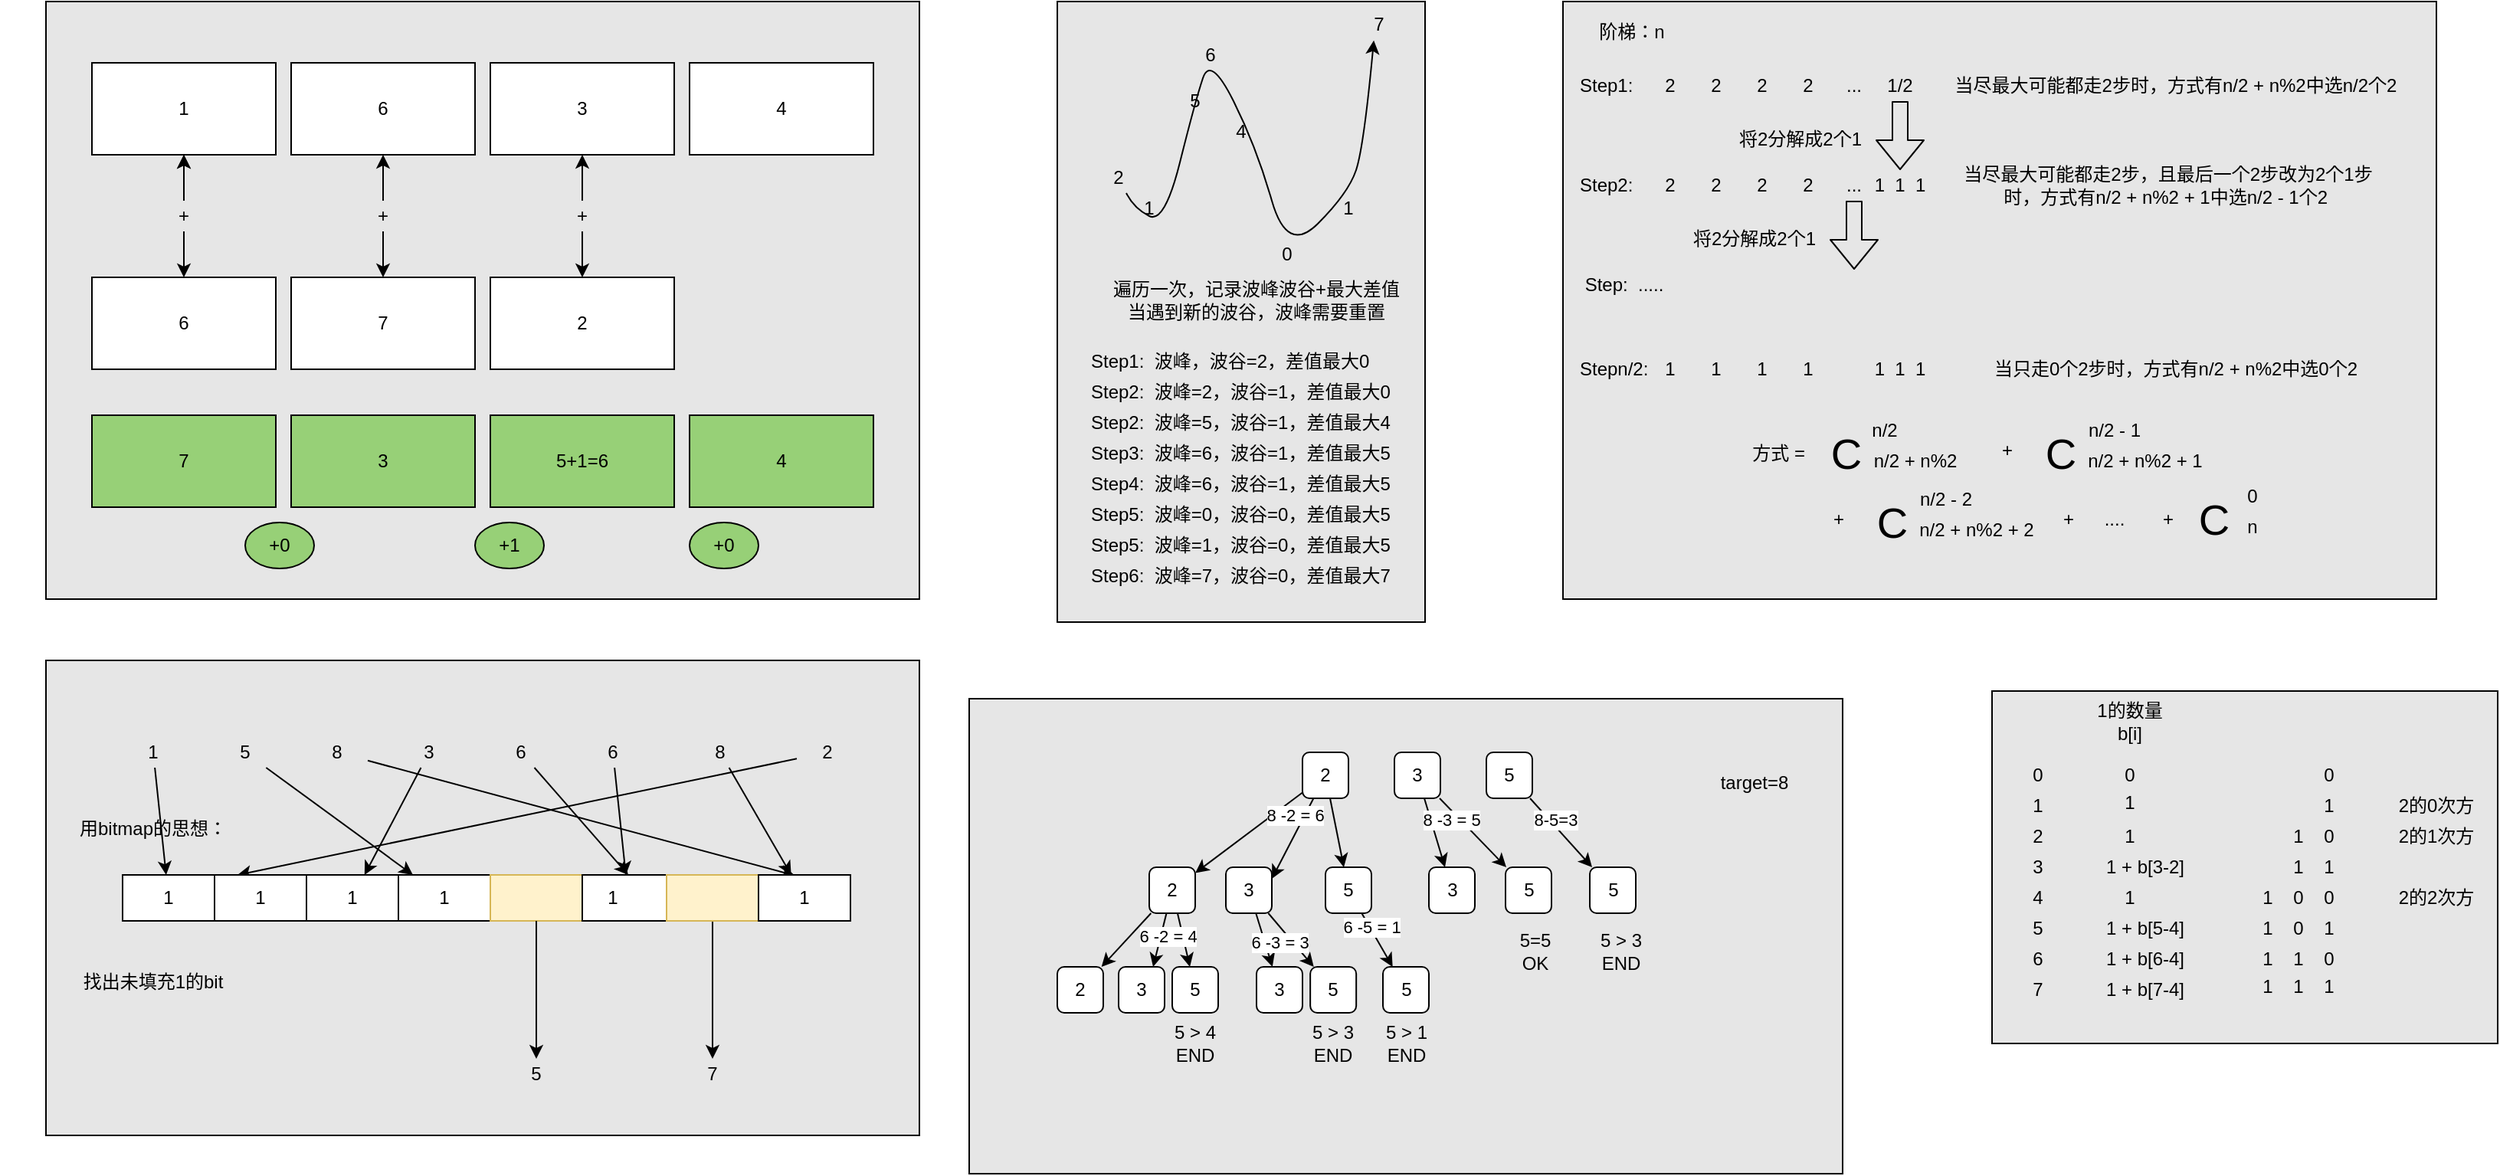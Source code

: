 <mxfile version="14.4.9" type="github">
  <diagram id="2pxuykn8li8klbZ2_H1M" name="第 1 页">
    <mxGraphModel dx="1031" dy="566" grid="1" gridSize="10" guides="1" tooltips="1" connect="1" arrows="1" fold="1" page="1" pageScale="1" pageWidth="2339" pageHeight="3300" math="0" shadow="0">
      <root>
        <mxCell id="0" />
        <mxCell id="1" parent="0" />
        <mxCell id="55i73VC2xqvxe_tnqbmB-47" value="" style="rounded=0;whiteSpace=wrap;html=1;fillColor=#E6E6E6;" parent="1" vertex="1">
          <mxGeometry x="730" y="70" width="240" height="405" as="geometry" />
        </mxCell>
        <mxCell id="55i73VC2xqvxe_tnqbmB-46" value="" style="rounded=0;whiteSpace=wrap;html=1;fillColor=#E6E6E6;" parent="1" vertex="1">
          <mxGeometry x="70" y="70" width="570" height="390" as="geometry" />
        </mxCell>
        <mxCell id="55i73VC2xqvxe_tnqbmB-2" value="1" style="rounded=0;whiteSpace=wrap;html=1;" parent="1" vertex="1">
          <mxGeometry x="100" y="110" width="120" height="60" as="geometry" />
        </mxCell>
        <mxCell id="55i73VC2xqvxe_tnqbmB-3" value="6" style="rounded=0;whiteSpace=wrap;html=1;" parent="1" vertex="1">
          <mxGeometry x="230" y="110" width="120" height="60" as="geometry" />
        </mxCell>
        <mxCell id="55i73VC2xqvxe_tnqbmB-4" value="3" style="rounded=0;whiteSpace=wrap;html=1;" parent="1" vertex="1">
          <mxGeometry x="360" y="110" width="120" height="60" as="geometry" />
        </mxCell>
        <mxCell id="55i73VC2xqvxe_tnqbmB-5" value="6" style="rounded=0;whiteSpace=wrap;html=1;" parent="1" vertex="1">
          <mxGeometry x="100" y="250" width="120" height="60" as="geometry" />
        </mxCell>
        <mxCell id="55i73VC2xqvxe_tnqbmB-6" value="7" style="rounded=0;whiteSpace=wrap;html=1;" parent="1" vertex="1">
          <mxGeometry x="230" y="250" width="120" height="60" as="geometry" />
        </mxCell>
        <mxCell id="55i73VC2xqvxe_tnqbmB-7" value="2" style="rounded=0;whiteSpace=wrap;html=1;" parent="1" vertex="1">
          <mxGeometry x="360" y="250" width="120" height="60" as="geometry" />
        </mxCell>
        <mxCell id="55i73VC2xqvxe_tnqbmB-8" value="4" style="rounded=0;whiteSpace=wrap;html=1;" parent="1" vertex="1">
          <mxGeometry x="490" y="110" width="120" height="60" as="geometry" />
        </mxCell>
        <mxCell id="55i73VC2xqvxe_tnqbmB-10" style="edgeStyle=orthogonalEdgeStyle;rounded=0;orthogonalLoop=1;jettySize=auto;html=1;entryX=0.5;entryY=1;entryDx=0;entryDy=0;" parent="1" source="55i73VC2xqvxe_tnqbmB-9" target="55i73VC2xqvxe_tnqbmB-2" edge="1">
          <mxGeometry relative="1" as="geometry" />
        </mxCell>
        <mxCell id="55i73VC2xqvxe_tnqbmB-11" style="edgeStyle=orthogonalEdgeStyle;rounded=0;orthogonalLoop=1;jettySize=auto;html=1;entryX=0.5;entryY=0;entryDx=0;entryDy=0;" parent="1" source="55i73VC2xqvxe_tnqbmB-9" target="55i73VC2xqvxe_tnqbmB-5" edge="1">
          <mxGeometry relative="1" as="geometry" />
        </mxCell>
        <mxCell id="55i73VC2xqvxe_tnqbmB-14" value="" style="edgeStyle=orthogonalEdgeStyle;rounded=0;orthogonalLoop=1;jettySize=auto;html=1;" parent="1" source="55i73VC2xqvxe_tnqbmB-9" target="55i73VC2xqvxe_tnqbmB-2" edge="1">
          <mxGeometry relative="1" as="geometry" />
        </mxCell>
        <mxCell id="55i73VC2xqvxe_tnqbmB-9" value="+" style="text;html=1;strokeColor=none;fillColor=none;align=center;verticalAlign=middle;whiteSpace=wrap;rounded=0;" parent="1" vertex="1">
          <mxGeometry x="140" y="200" width="40" height="20" as="geometry" />
        </mxCell>
        <mxCell id="55i73VC2xqvxe_tnqbmB-12" value="7" style="rounded=0;whiteSpace=wrap;html=1;fillColor=#97D077;" parent="1" vertex="1">
          <mxGeometry x="100" y="340" width="120" height="60" as="geometry" />
        </mxCell>
        <mxCell id="55i73VC2xqvxe_tnqbmB-13" value="+0" style="ellipse;whiteSpace=wrap;html=1;fillColor=#97D077;" parent="1" vertex="1">
          <mxGeometry x="200" y="410" width="45" height="30" as="geometry" />
        </mxCell>
        <mxCell id="55i73VC2xqvxe_tnqbmB-15" style="edgeStyle=orthogonalEdgeStyle;rounded=0;orthogonalLoop=1;jettySize=auto;html=1;entryX=0.5;entryY=0;entryDx=0;entryDy=0;" parent="1" source="55i73VC2xqvxe_tnqbmB-17" edge="1">
          <mxGeometry relative="1" as="geometry">
            <mxPoint x="290" y="250" as="targetPoint" />
          </mxGeometry>
        </mxCell>
        <mxCell id="55i73VC2xqvxe_tnqbmB-16" value="" style="edgeStyle=orthogonalEdgeStyle;rounded=0;orthogonalLoop=1;jettySize=auto;html=1;" parent="1" source="55i73VC2xqvxe_tnqbmB-17" edge="1">
          <mxGeometry relative="1" as="geometry">
            <mxPoint x="290" y="170" as="targetPoint" />
          </mxGeometry>
        </mxCell>
        <mxCell id="55i73VC2xqvxe_tnqbmB-17" value="+" style="text;html=1;strokeColor=none;fillColor=none;align=center;verticalAlign=middle;whiteSpace=wrap;rounded=0;" parent="1" vertex="1">
          <mxGeometry x="270" y="200" width="40" height="20" as="geometry" />
        </mxCell>
        <mxCell id="55i73VC2xqvxe_tnqbmB-18" value="3" style="rounded=0;whiteSpace=wrap;html=1;fillColor=#97D077;" parent="1" vertex="1">
          <mxGeometry x="230" y="340" width="120" height="60" as="geometry" />
        </mxCell>
        <mxCell id="55i73VC2xqvxe_tnqbmB-19" value="+1" style="ellipse;whiteSpace=wrap;html=1;fillColor=#97D077;" parent="1" vertex="1">
          <mxGeometry x="350" y="410" width="45" height="30" as="geometry" />
        </mxCell>
        <mxCell id="55i73VC2xqvxe_tnqbmB-20" style="edgeStyle=orthogonalEdgeStyle;rounded=0;orthogonalLoop=1;jettySize=auto;html=1;entryX=0.5;entryY=0;entryDx=0;entryDy=0;" parent="1" source="55i73VC2xqvxe_tnqbmB-22" edge="1">
          <mxGeometry relative="1" as="geometry">
            <mxPoint x="420" y="250" as="targetPoint" />
          </mxGeometry>
        </mxCell>
        <mxCell id="55i73VC2xqvxe_tnqbmB-21" value="" style="edgeStyle=orthogonalEdgeStyle;rounded=0;orthogonalLoop=1;jettySize=auto;html=1;" parent="1" source="55i73VC2xqvxe_tnqbmB-22" edge="1">
          <mxGeometry relative="1" as="geometry">
            <mxPoint x="420" y="170" as="targetPoint" />
          </mxGeometry>
        </mxCell>
        <mxCell id="55i73VC2xqvxe_tnqbmB-22" value="+" style="text;html=1;strokeColor=none;fillColor=none;align=center;verticalAlign=middle;whiteSpace=wrap;rounded=0;" parent="1" vertex="1">
          <mxGeometry x="400" y="200" width="40" height="20" as="geometry" />
        </mxCell>
        <mxCell id="55i73VC2xqvxe_tnqbmB-23" value="5+1=6" style="rounded=0;whiteSpace=wrap;html=1;fillColor=#97D077;" parent="1" vertex="1">
          <mxGeometry x="360" y="340" width="120" height="60" as="geometry" />
        </mxCell>
        <mxCell id="55i73VC2xqvxe_tnqbmB-24" value="+0" style="ellipse;whiteSpace=wrap;html=1;fillColor=#97D077;" parent="1" vertex="1">
          <mxGeometry x="490" y="410" width="45" height="30" as="geometry" />
        </mxCell>
        <mxCell id="55i73VC2xqvxe_tnqbmB-25" value="4" style="rounded=0;whiteSpace=wrap;html=1;fillColor=#97D077;" parent="1" vertex="1">
          <mxGeometry x="490" y="340" width="120" height="60" as="geometry" />
        </mxCell>
        <mxCell id="55i73VC2xqvxe_tnqbmB-26" value="2" style="text;html=1;strokeColor=none;fillColor=none;align=center;verticalAlign=middle;whiteSpace=wrap;rounded=0;" parent="1" vertex="1">
          <mxGeometry x="750" y="175" width="40" height="20" as="geometry" />
        </mxCell>
        <mxCell id="55i73VC2xqvxe_tnqbmB-27" value="1" style="text;html=1;strokeColor=none;fillColor=none;align=center;verticalAlign=middle;whiteSpace=wrap;rounded=0;" parent="1" vertex="1">
          <mxGeometry x="770" y="195" width="40" height="20" as="geometry" />
        </mxCell>
        <mxCell id="55i73VC2xqvxe_tnqbmB-28" value="5" style="text;html=1;strokeColor=none;fillColor=none;align=center;verticalAlign=middle;whiteSpace=wrap;rounded=0;" parent="1" vertex="1">
          <mxGeometry x="800" y="125" width="40" height="20" as="geometry" />
        </mxCell>
        <mxCell id="55i73VC2xqvxe_tnqbmB-29" value="6" style="text;html=1;strokeColor=none;fillColor=none;align=center;verticalAlign=middle;whiteSpace=wrap;rounded=0;" parent="1" vertex="1">
          <mxGeometry x="810" y="95" width="40" height="20" as="geometry" />
        </mxCell>
        <mxCell id="55i73VC2xqvxe_tnqbmB-32" value="4" style="text;html=1;strokeColor=none;fillColor=none;align=center;verticalAlign=middle;whiteSpace=wrap;rounded=0;" parent="1" vertex="1">
          <mxGeometry x="830" y="145" width="40" height="20" as="geometry" />
        </mxCell>
        <mxCell id="55i73VC2xqvxe_tnqbmB-33" value="0" style="text;html=1;strokeColor=none;fillColor=none;align=center;verticalAlign=middle;whiteSpace=wrap;rounded=0;" parent="1" vertex="1">
          <mxGeometry x="860" y="225" width="40" height="20" as="geometry" />
        </mxCell>
        <mxCell id="55i73VC2xqvxe_tnqbmB-34" value="1" style="text;html=1;strokeColor=none;fillColor=none;align=center;verticalAlign=middle;whiteSpace=wrap;rounded=0;" parent="1" vertex="1">
          <mxGeometry x="900" y="195" width="40" height="20" as="geometry" />
        </mxCell>
        <mxCell id="55i73VC2xqvxe_tnqbmB-35" value="7" style="text;html=1;strokeColor=none;fillColor=none;align=center;verticalAlign=middle;whiteSpace=wrap;rounded=0;" parent="1" vertex="1">
          <mxGeometry x="920" y="75" width="40" height="20" as="geometry" />
        </mxCell>
        <mxCell id="55i73VC2xqvxe_tnqbmB-36" value="" style="curved=1;endArrow=classic;html=1;entryX=0.414;entryY=1.021;entryDx=0;entryDy=0;entryPerimeter=0;" parent="1" source="55i73VC2xqvxe_tnqbmB-26" target="55i73VC2xqvxe_tnqbmB-35" edge="1">
          <mxGeometry width="50" height="50" relative="1" as="geometry">
            <mxPoint x="700" y="205" as="sourcePoint" />
            <mxPoint x="750" y="155" as="targetPoint" />
            <Array as="points">
              <mxPoint x="780" y="205" />
              <mxPoint x="800" y="215" />
              <mxPoint x="820" y="135" />
              <mxPoint x="830" y="105" />
              <mxPoint x="860" y="165" />
              <mxPoint x="880" y="235" />
              <mxPoint x="920" y="195" />
              <mxPoint x="930" y="165" />
            </Array>
          </mxGeometry>
        </mxCell>
        <mxCell id="55i73VC2xqvxe_tnqbmB-37" value="遍历一次，记录波峰波谷+最大差值&lt;br&gt;当遇到新的波谷，波峰需要重置" style="text;html=1;strokeColor=none;fillColor=none;align=center;verticalAlign=middle;whiteSpace=wrap;rounded=0;" parent="1" vertex="1">
          <mxGeometry x="720" y="255" width="280" height="20" as="geometry" />
        </mxCell>
        <mxCell id="55i73VC2xqvxe_tnqbmB-38" value="Step1:&amp;nbsp; 波峰，波谷=2，差值最大0" style="text;html=1;strokeColor=none;fillColor=none;align=left;verticalAlign=middle;whiteSpace=wrap;rounded=0;" parent="1" vertex="1">
          <mxGeometry x="750" y="295" width="190" height="20" as="geometry" />
        </mxCell>
        <mxCell id="55i73VC2xqvxe_tnqbmB-39" value="Step2:&amp;nbsp; 波峰=2，波谷=1，差值最大0" style="text;html=1;strokeColor=none;fillColor=none;align=left;verticalAlign=middle;whiteSpace=wrap;rounded=0;" parent="1" vertex="1">
          <mxGeometry x="750" y="315" width="200" height="20" as="geometry" />
        </mxCell>
        <mxCell id="55i73VC2xqvxe_tnqbmB-40" value="Step2:&amp;nbsp; 波峰=5，波谷=1，差值最大4" style="text;html=1;strokeColor=none;fillColor=none;align=left;verticalAlign=middle;whiteSpace=wrap;rounded=0;" parent="1" vertex="1">
          <mxGeometry x="750" y="335" width="200" height="20" as="geometry" />
        </mxCell>
        <mxCell id="55i73VC2xqvxe_tnqbmB-41" value="Step3:&amp;nbsp; 波峰=6，波谷=1，差值最大5" style="text;html=1;strokeColor=none;fillColor=none;align=left;verticalAlign=middle;whiteSpace=wrap;rounded=0;" parent="1" vertex="1">
          <mxGeometry x="750" y="355" width="200" height="20" as="geometry" />
        </mxCell>
        <mxCell id="55i73VC2xqvxe_tnqbmB-42" value="Step4:&amp;nbsp; 波峰=6，波谷=1，差值最大5" style="text;html=1;strokeColor=none;fillColor=none;align=left;verticalAlign=middle;whiteSpace=wrap;rounded=0;" parent="1" vertex="1">
          <mxGeometry x="750" y="375" width="200" height="20" as="geometry" />
        </mxCell>
        <mxCell id="55i73VC2xqvxe_tnqbmB-43" value="Step5:&amp;nbsp; 波峰=0，波谷=0，差值最大5" style="text;html=1;strokeColor=none;fillColor=none;align=left;verticalAlign=middle;whiteSpace=wrap;rounded=0;" parent="1" vertex="1">
          <mxGeometry x="750" y="395" width="200" height="20" as="geometry" />
        </mxCell>
        <mxCell id="55i73VC2xqvxe_tnqbmB-44" value="Step5:&amp;nbsp; 波峰=1，波谷=0，差值最大5" style="text;html=1;strokeColor=none;fillColor=none;align=left;verticalAlign=middle;whiteSpace=wrap;rounded=0;" parent="1" vertex="1">
          <mxGeometry x="750" y="415" width="210" height="20" as="geometry" />
        </mxCell>
        <mxCell id="55i73VC2xqvxe_tnqbmB-45" value="Step6:&amp;nbsp; 波峰=7，波谷=0，差值最大7" style="text;html=1;strokeColor=none;fillColor=none;align=left;verticalAlign=middle;whiteSpace=wrap;rounded=0;" parent="1" vertex="1">
          <mxGeometry x="750" y="435" width="210" height="20" as="geometry" />
        </mxCell>
        <mxCell id="Q8MVpupkFyI40yGi8CJd-1" value="" style="rounded=0;whiteSpace=wrap;html=1;fillColor=#E6E6E6;" parent="1" vertex="1">
          <mxGeometry x="1060" y="70" width="570" height="390" as="geometry" />
        </mxCell>
        <mxCell id="Q8MVpupkFyI40yGi8CJd-2" value="2" style="text;html=1;strokeColor=none;fillColor=none;align=center;verticalAlign=middle;whiteSpace=wrap;rounded=0;" parent="1" vertex="1">
          <mxGeometry x="1110" y="115" width="40" height="20" as="geometry" />
        </mxCell>
        <mxCell id="Q8MVpupkFyI40yGi8CJd-3" value="2" style="text;html=1;strokeColor=none;fillColor=none;align=center;verticalAlign=middle;whiteSpace=wrap;rounded=0;" parent="1" vertex="1">
          <mxGeometry x="1140" y="115" width="40" height="20" as="geometry" />
        </mxCell>
        <mxCell id="Q8MVpupkFyI40yGi8CJd-4" value="2" style="text;html=1;strokeColor=none;fillColor=none;align=center;verticalAlign=middle;whiteSpace=wrap;rounded=0;" parent="1" vertex="1">
          <mxGeometry x="1170" y="115" width="40" height="20" as="geometry" />
        </mxCell>
        <mxCell id="Q8MVpupkFyI40yGi8CJd-5" value="2" style="text;html=1;strokeColor=none;fillColor=none;align=center;verticalAlign=middle;whiteSpace=wrap;rounded=0;" parent="1" vertex="1">
          <mxGeometry x="1200" y="115" width="40" height="20" as="geometry" />
        </mxCell>
        <mxCell id="Q8MVpupkFyI40yGi8CJd-6" value="1/2" style="text;html=1;strokeColor=none;fillColor=none;align=center;verticalAlign=middle;whiteSpace=wrap;rounded=0;" parent="1" vertex="1">
          <mxGeometry x="1260" y="115" width="40" height="20" as="geometry" />
        </mxCell>
        <mxCell id="Q8MVpupkFyI40yGi8CJd-7" value="..." style="text;html=1;strokeColor=none;fillColor=none;align=center;verticalAlign=middle;whiteSpace=wrap;rounded=0;" parent="1" vertex="1">
          <mxGeometry x="1230" y="115" width="40" height="20" as="geometry" />
        </mxCell>
        <mxCell id="Q8MVpupkFyI40yGi8CJd-8" value="阶梯：n" style="text;html=1;strokeColor=none;fillColor=none;align=center;verticalAlign=middle;whiteSpace=wrap;rounded=0;" parent="1" vertex="1">
          <mxGeometry x="1050" y="80" width="110" height="20" as="geometry" />
        </mxCell>
        <mxCell id="Q8MVpupkFyI40yGi8CJd-9" value="Step1:&amp;nbsp;" style="text;html=1;strokeColor=none;fillColor=none;align=center;verticalAlign=middle;whiteSpace=wrap;rounded=0;" parent="1" vertex="1">
          <mxGeometry x="1070" y="115" width="40" height="20" as="geometry" />
        </mxCell>
        <mxCell id="Q8MVpupkFyI40yGi8CJd-10" value="Step2:&amp;nbsp;" style="text;html=1;strokeColor=none;fillColor=none;align=center;verticalAlign=middle;whiteSpace=wrap;rounded=0;" parent="1" vertex="1">
          <mxGeometry x="1070" y="180" width="40" height="20" as="geometry" />
        </mxCell>
        <mxCell id="Q8MVpupkFyI40yGi8CJd-11" value="2" style="text;html=1;strokeColor=none;fillColor=none;align=center;verticalAlign=middle;whiteSpace=wrap;rounded=0;" parent="1" vertex="1">
          <mxGeometry x="1110" y="180" width="40" height="20" as="geometry" />
        </mxCell>
        <mxCell id="Q8MVpupkFyI40yGi8CJd-12" value="2" style="text;html=1;strokeColor=none;fillColor=none;align=center;verticalAlign=middle;whiteSpace=wrap;rounded=0;" parent="1" vertex="1">
          <mxGeometry x="1140" y="180" width="40" height="20" as="geometry" />
        </mxCell>
        <mxCell id="Q8MVpupkFyI40yGi8CJd-13" value="2" style="text;html=1;strokeColor=none;fillColor=none;align=center;verticalAlign=middle;whiteSpace=wrap;rounded=0;" parent="1" vertex="1">
          <mxGeometry x="1170" y="180" width="40" height="20" as="geometry" />
        </mxCell>
        <mxCell id="Q8MVpupkFyI40yGi8CJd-14" value="2" style="text;html=1;strokeColor=none;fillColor=none;align=center;verticalAlign=middle;whiteSpace=wrap;rounded=0;" parent="1" vertex="1">
          <mxGeometry x="1200" y="180" width="40" height="20" as="geometry" />
        </mxCell>
        <mxCell id="Q8MVpupkFyI40yGi8CJd-15" value="1&amp;nbsp; 1&amp;nbsp; 1" style="text;html=1;strokeColor=none;fillColor=none;align=center;verticalAlign=middle;whiteSpace=wrap;rounded=0;" parent="1" vertex="1">
          <mxGeometry x="1260" y="180" width="40" height="20" as="geometry" />
        </mxCell>
        <mxCell id="Q8MVpupkFyI40yGi8CJd-16" value="..." style="text;html=1;strokeColor=none;fillColor=none;align=center;verticalAlign=middle;whiteSpace=wrap;rounded=0;" parent="1" vertex="1">
          <mxGeometry x="1230" y="180" width="40" height="20" as="geometry" />
        </mxCell>
        <mxCell id="Q8MVpupkFyI40yGi8CJd-17" value="" style="shape=flexArrow;endArrow=classic;html=1;" parent="1" source="Q8MVpupkFyI40yGi8CJd-6" target="Q8MVpupkFyI40yGi8CJd-15" edge="1">
          <mxGeometry width="50" height="50" relative="1" as="geometry">
            <mxPoint x="1140" y="190" as="sourcePoint" />
            <mxPoint x="1190" y="140" as="targetPoint" />
          </mxGeometry>
        </mxCell>
        <mxCell id="Q8MVpupkFyI40yGi8CJd-18" value="将2分解成2个1" style="text;html=1;strokeColor=none;fillColor=none;align=center;verticalAlign=middle;whiteSpace=wrap;rounded=0;" parent="1" vertex="1">
          <mxGeometry x="1170" y="150" width="90" height="20" as="geometry" />
        </mxCell>
        <mxCell id="Q8MVpupkFyI40yGi8CJd-19" value="当尽最大可能都走2步时，方式有n/2 + n%2中选n/2个2" style="text;html=1;strokeColor=none;fillColor=none;align=center;verticalAlign=middle;whiteSpace=wrap;rounded=0;" parent="1" vertex="1">
          <mxGeometry x="1310" y="115" width="300" height="20" as="geometry" />
        </mxCell>
        <mxCell id="Q8MVpupkFyI40yGi8CJd-20" value="当尽最大可能都走2步，且最后一个2步改为2个1步时，方式有n/2 + n%2 + 1中选n/2 - 1个2&amp;nbsp;" style="text;html=1;strokeColor=none;fillColor=none;align=center;verticalAlign=middle;whiteSpace=wrap;rounded=0;" parent="1" vertex="1">
          <mxGeometry x="1310" y="180" width="290" height="20" as="geometry" />
        </mxCell>
        <mxCell id="Q8MVpupkFyI40yGi8CJd-21" value="" style="shape=flexArrow;endArrow=classic;html=1;" parent="1" edge="1">
          <mxGeometry width="50" height="50" relative="1" as="geometry">
            <mxPoint x="1250" y="200" as="sourcePoint" />
            <mxPoint x="1250" y="245" as="targetPoint" />
          </mxGeometry>
        </mxCell>
        <mxCell id="Q8MVpupkFyI40yGi8CJd-22" value="将2分解成2个1" style="text;html=1;strokeColor=none;fillColor=none;align=center;verticalAlign=middle;whiteSpace=wrap;rounded=0;" parent="1" vertex="1">
          <mxGeometry x="1140" y="215" width="90" height="20" as="geometry" />
        </mxCell>
        <mxCell id="Q8MVpupkFyI40yGi8CJd-23" value="Step:&amp;nbsp; ....." style="text;html=1;strokeColor=none;fillColor=none;align=center;verticalAlign=middle;whiteSpace=wrap;rounded=0;" parent="1" vertex="1">
          <mxGeometry x="1000" y="245" width="200" height="20" as="geometry" />
        </mxCell>
        <mxCell id="Q8MVpupkFyI40yGi8CJd-24" value="Stepn/2:&amp;nbsp;" style="text;html=1;strokeColor=none;fillColor=none;align=center;verticalAlign=middle;whiteSpace=wrap;rounded=0;" parent="1" vertex="1">
          <mxGeometry x="1070" y="300" width="50" height="20" as="geometry" />
        </mxCell>
        <mxCell id="Q8MVpupkFyI40yGi8CJd-25" value="1" style="text;html=1;strokeColor=none;fillColor=none;align=center;verticalAlign=middle;whiteSpace=wrap;rounded=0;" parent="1" vertex="1">
          <mxGeometry x="1110" y="300" width="40" height="20" as="geometry" />
        </mxCell>
        <mxCell id="Q8MVpupkFyI40yGi8CJd-26" value="1" style="text;html=1;strokeColor=none;fillColor=none;align=center;verticalAlign=middle;whiteSpace=wrap;rounded=0;" parent="1" vertex="1">
          <mxGeometry x="1140" y="300" width="40" height="20" as="geometry" />
        </mxCell>
        <mxCell id="Q8MVpupkFyI40yGi8CJd-27" value="1" style="text;html=1;strokeColor=none;fillColor=none;align=center;verticalAlign=middle;whiteSpace=wrap;rounded=0;" parent="1" vertex="1">
          <mxGeometry x="1170" y="300" width="40" height="20" as="geometry" />
        </mxCell>
        <mxCell id="Q8MVpupkFyI40yGi8CJd-28" value="1" style="text;html=1;strokeColor=none;fillColor=none;align=center;verticalAlign=middle;whiteSpace=wrap;rounded=0;" parent="1" vertex="1">
          <mxGeometry x="1200" y="300" width="40" height="20" as="geometry" />
        </mxCell>
        <mxCell id="Q8MVpupkFyI40yGi8CJd-29" value="1&amp;nbsp; 1&amp;nbsp; 1" style="text;html=1;strokeColor=none;fillColor=none;align=center;verticalAlign=middle;whiteSpace=wrap;rounded=0;" parent="1" vertex="1">
          <mxGeometry x="1260" y="300" width="40" height="20" as="geometry" />
        </mxCell>
        <mxCell id="Q8MVpupkFyI40yGi8CJd-30" value="当只走0个2步时，方式有n/2 + n%2中选0个2" style="text;html=1;strokeColor=none;fillColor=none;align=center;verticalAlign=middle;whiteSpace=wrap;rounded=0;" parent="1" vertex="1">
          <mxGeometry x="1310" y="300" width="300" height="20" as="geometry" />
        </mxCell>
        <mxCell id="Q8MVpupkFyI40yGi8CJd-31" value="方式 =&amp;nbsp;" style="text;html=1;strokeColor=none;fillColor=none;align=center;verticalAlign=middle;whiteSpace=wrap;rounded=0;" parent="1" vertex="1">
          <mxGeometry x="1145" y="355" width="115" height="20" as="geometry" />
        </mxCell>
        <mxCell id="Q8MVpupkFyI40yGi8CJd-32" value="C" style="text;html=1;strokeColor=none;fillColor=none;align=center;verticalAlign=middle;whiteSpace=wrap;rounded=0;fontSize=28;" parent="1" vertex="1">
          <mxGeometry x="1220" y="352.5" width="50" height="25" as="geometry" />
        </mxCell>
        <mxCell id="Q8MVpupkFyI40yGi8CJd-33" value="n/2 + n%2" style="text;html=1;strokeColor=none;fillColor=none;align=center;verticalAlign=middle;whiteSpace=wrap;rounded=0;fontSize=12;" parent="1" vertex="1">
          <mxGeometry x="1250" y="360" width="80" height="20" as="geometry" />
        </mxCell>
        <mxCell id="Q8MVpupkFyI40yGi8CJd-34" value="n/2" style="text;html=1;strokeColor=none;fillColor=none;align=center;verticalAlign=middle;whiteSpace=wrap;rounded=0;fontSize=12;" parent="1" vertex="1">
          <mxGeometry x="1250" y="340" width="40" height="20" as="geometry" />
        </mxCell>
        <mxCell id="Q8MVpupkFyI40yGi8CJd-35" value="+" style="text;html=1;strokeColor=none;fillColor=none;align=center;verticalAlign=middle;whiteSpace=wrap;rounded=0;fontSize=12;" parent="1" vertex="1">
          <mxGeometry x="1330" y="353" width="40" height="20" as="geometry" />
        </mxCell>
        <mxCell id="Q8MVpupkFyI40yGi8CJd-36" value="C" style="text;html=1;strokeColor=none;fillColor=none;align=center;verticalAlign=middle;whiteSpace=wrap;rounded=0;fontSize=28;" parent="1" vertex="1">
          <mxGeometry x="1360" y="352.5" width="50" height="25" as="geometry" />
        </mxCell>
        <mxCell id="Q8MVpupkFyI40yGi8CJd-37" value="n/2 + n%2 + 1" style="text;html=1;strokeColor=none;fillColor=none;align=center;verticalAlign=middle;whiteSpace=wrap;rounded=0;fontSize=12;" parent="1" vertex="1">
          <mxGeometry x="1400" y="360" width="80" height="20" as="geometry" />
        </mxCell>
        <mxCell id="Q8MVpupkFyI40yGi8CJd-38" value="n/2 - 1" style="text;html=1;strokeColor=none;fillColor=none;align=center;verticalAlign=middle;whiteSpace=wrap;rounded=0;fontSize=12;" parent="1" vertex="1">
          <mxGeometry x="1400" y="340" width="40" height="20" as="geometry" />
        </mxCell>
        <mxCell id="Q8MVpupkFyI40yGi8CJd-39" value="+" style="text;html=1;strokeColor=none;fillColor=none;align=center;verticalAlign=middle;whiteSpace=wrap;rounded=0;fontSize=12;" parent="1" vertex="1">
          <mxGeometry x="1220" y="398" width="40" height="20" as="geometry" />
        </mxCell>
        <mxCell id="Q8MVpupkFyI40yGi8CJd-40" value="C" style="text;html=1;strokeColor=none;fillColor=none;align=center;verticalAlign=middle;whiteSpace=wrap;rounded=0;fontSize=28;" parent="1" vertex="1">
          <mxGeometry x="1250" y="397.5" width="50" height="25" as="geometry" />
        </mxCell>
        <mxCell id="Q8MVpupkFyI40yGi8CJd-41" value="n/2 + n%2 + 2" style="text;html=1;strokeColor=none;fillColor=none;align=center;verticalAlign=middle;whiteSpace=wrap;rounded=0;fontSize=12;" parent="1" vertex="1">
          <mxGeometry x="1290" y="405" width="80" height="20" as="geometry" />
        </mxCell>
        <mxCell id="Q8MVpupkFyI40yGi8CJd-42" value="n/2 - 2" style="text;html=1;strokeColor=none;fillColor=none;align=center;verticalAlign=middle;whiteSpace=wrap;rounded=0;fontSize=12;" parent="1" vertex="1">
          <mxGeometry x="1290" y="385" width="40" height="20" as="geometry" />
        </mxCell>
        <mxCell id="Q8MVpupkFyI40yGi8CJd-43" value="+" style="text;html=1;strokeColor=none;fillColor=none;align=center;verticalAlign=middle;whiteSpace=wrap;rounded=0;fontSize=12;" parent="1" vertex="1">
          <mxGeometry x="1370" y="398" width="40" height="20" as="geometry" />
        </mxCell>
        <mxCell id="Q8MVpupkFyI40yGi8CJd-44" value="C" style="text;html=1;strokeColor=none;fillColor=none;align=center;verticalAlign=middle;whiteSpace=wrap;rounded=0;fontSize=28;" parent="1" vertex="1">
          <mxGeometry x="1460" y="395" width="50" height="25" as="geometry" />
        </mxCell>
        <mxCell id="Q8MVpupkFyI40yGi8CJd-45" value="n" style="text;html=1;strokeColor=none;fillColor=none;align=center;verticalAlign=middle;whiteSpace=wrap;rounded=0;fontSize=12;" parent="1" vertex="1">
          <mxGeometry x="1500" y="402.5" width="20" height="20" as="geometry" />
        </mxCell>
        <mxCell id="Q8MVpupkFyI40yGi8CJd-46" value="0" style="text;html=1;strokeColor=none;fillColor=none;align=center;verticalAlign=middle;whiteSpace=wrap;rounded=0;fontSize=12;" parent="1" vertex="1">
          <mxGeometry x="1500" y="382.5" width="20" height="20" as="geometry" />
        </mxCell>
        <mxCell id="Q8MVpupkFyI40yGi8CJd-47" value="+" style="text;html=1;strokeColor=none;fillColor=none;align=center;verticalAlign=middle;whiteSpace=wrap;rounded=0;fontSize=12;" parent="1" vertex="1">
          <mxGeometry x="1435" y="398" width="40" height="20" as="geometry" />
        </mxCell>
        <mxCell id="Q8MVpupkFyI40yGi8CJd-48" value="...." style="text;html=1;strokeColor=none;fillColor=none;align=center;verticalAlign=middle;whiteSpace=wrap;rounded=0;fontSize=12;" parent="1" vertex="1">
          <mxGeometry x="1400" y="398" width="40" height="20" as="geometry" />
        </mxCell>
        <mxCell id="YL0XANwsyNrT6Ga8_7eR-1" value="" style="rounded=0;whiteSpace=wrap;html=1;fillColor=#E6E6E6;" parent="1" vertex="1">
          <mxGeometry x="70" y="500" width="570" height="310" as="geometry" />
        </mxCell>
        <mxCell id="YL0XANwsyNrT6Ga8_7eR-21" style="rounded=0;orthogonalLoop=1;jettySize=auto;html=1;" parent="1" source="YL0XANwsyNrT6Ga8_7eR-2" target="YL0XANwsyNrT6Ga8_7eR-12" edge="1">
          <mxGeometry relative="1" as="geometry" />
        </mxCell>
        <mxCell id="YL0XANwsyNrT6Ga8_7eR-2" value="1" style="text;html=1;strokeColor=none;fillColor=none;align=center;verticalAlign=middle;whiteSpace=wrap;rounded=0;" parent="1" vertex="1">
          <mxGeometry x="120" y="550" width="40" height="20" as="geometry" />
        </mxCell>
        <mxCell id="YL0XANwsyNrT6Ga8_7eR-22" style="rounded=0;orthogonalLoop=1;jettySize=auto;html=1;" parent="1" source="YL0XANwsyNrT6Ga8_7eR-3" target="YL0XANwsyNrT6Ga8_7eR-15" edge="1">
          <mxGeometry relative="1" as="geometry" />
        </mxCell>
        <mxCell id="YL0XANwsyNrT6Ga8_7eR-3" value="5" style="text;html=1;strokeColor=none;fillColor=none;align=center;verticalAlign=middle;whiteSpace=wrap;rounded=0;" parent="1" vertex="1">
          <mxGeometry x="180" y="550" width="40" height="20" as="geometry" />
        </mxCell>
        <mxCell id="YL0XANwsyNrT6Ga8_7eR-23" style="edgeStyle=none;rounded=0;orthogonalLoop=1;jettySize=auto;html=1;entryX=0.395;entryY=0.013;entryDx=0;entryDy=0;entryPerimeter=0;" parent="1" source="YL0XANwsyNrT6Ga8_7eR-4" target="YL0XANwsyNrT6Ga8_7eR-19" edge="1">
          <mxGeometry relative="1" as="geometry" />
        </mxCell>
        <mxCell id="YL0XANwsyNrT6Ga8_7eR-4" value="8" style="text;html=1;strokeColor=none;fillColor=none;align=center;verticalAlign=middle;whiteSpace=wrap;rounded=0;" parent="1" vertex="1">
          <mxGeometry x="240" y="550" width="40" height="20" as="geometry" />
        </mxCell>
        <mxCell id="YL0XANwsyNrT6Ga8_7eR-24" style="edgeStyle=none;rounded=0;orthogonalLoop=1;jettySize=auto;html=1;" parent="1" source="YL0XANwsyNrT6Ga8_7eR-5" target="YL0XANwsyNrT6Ga8_7eR-14" edge="1">
          <mxGeometry relative="1" as="geometry" />
        </mxCell>
        <mxCell id="YL0XANwsyNrT6Ga8_7eR-5" value="3" style="text;html=1;strokeColor=none;fillColor=none;align=center;verticalAlign=middle;whiteSpace=wrap;rounded=0;" parent="1" vertex="1">
          <mxGeometry x="300" y="550" width="40" height="20" as="geometry" />
        </mxCell>
        <mxCell id="YL0XANwsyNrT6Ga8_7eR-25" style="edgeStyle=none;rounded=0;orthogonalLoop=1;jettySize=auto;html=1;entryX=0.5;entryY=0;entryDx=0;entryDy=0;" parent="1" source="YL0XANwsyNrT6Ga8_7eR-6" target="YL0XANwsyNrT6Ga8_7eR-17" edge="1">
          <mxGeometry relative="1" as="geometry" />
        </mxCell>
        <mxCell id="YL0XANwsyNrT6Ga8_7eR-6" value="6" style="text;html=1;strokeColor=none;fillColor=none;align=center;verticalAlign=middle;whiteSpace=wrap;rounded=0;" parent="1" vertex="1">
          <mxGeometry x="360" y="550" width="40" height="20" as="geometry" />
        </mxCell>
        <mxCell id="YL0XANwsyNrT6Ga8_7eR-26" style="edgeStyle=none;rounded=0;orthogonalLoop=1;jettySize=auto;html=1;" parent="1" source="YL0XANwsyNrT6Ga8_7eR-7" target="YL0XANwsyNrT6Ga8_7eR-17" edge="1">
          <mxGeometry relative="1" as="geometry" />
        </mxCell>
        <mxCell id="YL0XANwsyNrT6Ga8_7eR-7" value="6" style="text;html=1;strokeColor=none;fillColor=none;align=center;verticalAlign=middle;whiteSpace=wrap;rounded=0;" parent="1" vertex="1">
          <mxGeometry x="420" y="550" width="40" height="20" as="geometry" />
        </mxCell>
        <mxCell id="YL0XANwsyNrT6Ga8_7eR-27" style="edgeStyle=none;rounded=0;orthogonalLoop=1;jettySize=auto;html=1;" parent="1" source="YL0XANwsyNrT6Ga8_7eR-8" target="YL0XANwsyNrT6Ga8_7eR-19" edge="1">
          <mxGeometry relative="1" as="geometry" />
        </mxCell>
        <mxCell id="YL0XANwsyNrT6Ga8_7eR-8" value="8" style="text;html=1;strokeColor=none;fillColor=none;align=center;verticalAlign=middle;whiteSpace=wrap;rounded=0;" parent="1" vertex="1">
          <mxGeometry x="490" y="550" width="40" height="20" as="geometry" />
        </mxCell>
        <mxCell id="YL0XANwsyNrT6Ga8_7eR-28" style="edgeStyle=none;rounded=0;orthogonalLoop=1;jettySize=auto;html=1;entryX=0.25;entryY=0;entryDx=0;entryDy=0;" parent="1" source="YL0XANwsyNrT6Ga8_7eR-9" target="YL0XANwsyNrT6Ga8_7eR-13" edge="1">
          <mxGeometry relative="1" as="geometry" />
        </mxCell>
        <mxCell id="YL0XANwsyNrT6Ga8_7eR-9" value="2" style="text;html=1;strokeColor=none;fillColor=none;align=center;verticalAlign=middle;whiteSpace=wrap;rounded=0;" parent="1" vertex="1">
          <mxGeometry x="560" y="550" width="40" height="20" as="geometry" />
        </mxCell>
        <mxCell id="YL0XANwsyNrT6Ga8_7eR-10" value="用bitmap的思想：" style="text;html=1;strokeColor=none;fillColor=none;align=center;verticalAlign=middle;whiteSpace=wrap;rounded=0;" parent="1" vertex="1">
          <mxGeometry x="40" y="600" width="200" height="20" as="geometry" />
        </mxCell>
        <mxCell id="YL0XANwsyNrT6Ga8_7eR-12" value="" style="rounded=0;whiteSpace=wrap;html=1;" parent="1" vertex="1">
          <mxGeometry x="120" y="640" width="60" height="30" as="geometry" />
        </mxCell>
        <mxCell id="YL0XANwsyNrT6Ga8_7eR-13" value="" style="rounded=0;whiteSpace=wrap;html=1;" parent="1" vertex="1">
          <mxGeometry x="180" y="640" width="60" height="30" as="geometry" />
        </mxCell>
        <mxCell id="YL0XANwsyNrT6Ga8_7eR-14" value="" style="rounded=0;whiteSpace=wrap;html=1;" parent="1" vertex="1">
          <mxGeometry x="240" y="640" width="60" height="30" as="geometry" />
        </mxCell>
        <mxCell id="YL0XANwsyNrT6Ga8_7eR-15" value="" style="rounded=0;whiteSpace=wrap;html=1;" parent="1" vertex="1">
          <mxGeometry x="300" y="640" width="60" height="30" as="geometry" />
        </mxCell>
        <mxCell id="YL0XANwsyNrT6Ga8_7eR-16" value="" style="rounded=0;whiteSpace=wrap;html=1;fillColor=#fff2cc;strokeColor=#d6b656;" parent="1" vertex="1">
          <mxGeometry x="360" y="640" width="60" height="30" as="geometry" />
        </mxCell>
        <mxCell id="YL0XANwsyNrT6Ga8_7eR-17" value="" style="rounded=0;whiteSpace=wrap;html=1;" parent="1" vertex="1">
          <mxGeometry x="420" y="640" width="60" height="30" as="geometry" />
        </mxCell>
        <mxCell id="YL0XANwsyNrT6Ga8_7eR-43" style="edgeStyle=none;rounded=0;orthogonalLoop=1;jettySize=auto;html=1;" parent="1" source="YL0XANwsyNrT6Ga8_7eR-18" target="YL0XANwsyNrT6Ga8_7eR-37" edge="1">
          <mxGeometry relative="1" as="geometry" />
        </mxCell>
        <mxCell id="YL0XANwsyNrT6Ga8_7eR-18" value="" style="rounded=0;whiteSpace=wrap;html=1;fillColor=#fff2cc;strokeColor=#d6b656;" parent="1" vertex="1">
          <mxGeometry x="475" y="640" width="60" height="30" as="geometry" />
        </mxCell>
        <mxCell id="YL0XANwsyNrT6Ga8_7eR-19" value="" style="rounded=0;whiteSpace=wrap;html=1;" parent="1" vertex="1">
          <mxGeometry x="535" y="640" width="60" height="30" as="geometry" />
        </mxCell>
        <mxCell id="YL0XANwsyNrT6Ga8_7eR-29" value="1" style="text;html=1;strokeColor=none;fillColor=none;align=center;verticalAlign=middle;whiteSpace=wrap;rounded=0;" parent="1" vertex="1">
          <mxGeometry x="130" y="645" width="40" height="20" as="geometry" />
        </mxCell>
        <mxCell id="YL0XANwsyNrT6Ga8_7eR-30" value="1" style="text;html=1;strokeColor=none;fillColor=none;align=center;verticalAlign=middle;whiteSpace=wrap;rounded=0;" parent="1" vertex="1">
          <mxGeometry x="190" y="645" width="40" height="20" as="geometry" />
        </mxCell>
        <mxCell id="YL0XANwsyNrT6Ga8_7eR-31" value="1" style="text;html=1;strokeColor=none;fillColor=none;align=center;verticalAlign=middle;whiteSpace=wrap;rounded=0;" parent="1" vertex="1">
          <mxGeometry x="250" y="645" width="40" height="20" as="geometry" />
        </mxCell>
        <mxCell id="YL0XANwsyNrT6Ga8_7eR-32" value="1" style="text;html=1;strokeColor=none;fillColor=none;align=center;verticalAlign=middle;whiteSpace=wrap;rounded=0;" parent="1" vertex="1">
          <mxGeometry x="310" y="645" width="40" height="20" as="geometry" />
        </mxCell>
        <mxCell id="YL0XANwsyNrT6Ga8_7eR-33" value="1" style="text;html=1;strokeColor=none;fillColor=none;align=center;verticalAlign=middle;whiteSpace=wrap;rounded=0;" parent="1" vertex="1">
          <mxGeometry x="420" y="645" width="40" height="20" as="geometry" />
        </mxCell>
        <mxCell id="YL0XANwsyNrT6Ga8_7eR-34" value="1" style="text;html=1;strokeColor=none;fillColor=none;align=center;verticalAlign=middle;whiteSpace=wrap;rounded=0;" parent="1" vertex="1">
          <mxGeometry x="545" y="645" width="40" height="20" as="geometry" />
        </mxCell>
        <mxCell id="YL0XANwsyNrT6Ga8_7eR-35" value="找出未填充1的bit" style="text;html=1;strokeColor=none;fillColor=none;align=center;verticalAlign=middle;whiteSpace=wrap;rounded=0;" parent="1" vertex="1">
          <mxGeometry x="75" y="700" width="130" height="20" as="geometry" />
        </mxCell>
        <mxCell id="YL0XANwsyNrT6Ga8_7eR-36" value="5" style="text;html=1;strokeColor=none;fillColor=none;align=center;verticalAlign=middle;whiteSpace=wrap;rounded=0;" parent="1" vertex="1">
          <mxGeometry x="370" y="760" width="40" height="20" as="geometry" />
        </mxCell>
        <mxCell id="YL0XANwsyNrT6Ga8_7eR-37" value="7" style="text;html=1;strokeColor=none;fillColor=none;align=center;verticalAlign=middle;whiteSpace=wrap;rounded=0;" parent="1" vertex="1">
          <mxGeometry x="485" y="760" width="40" height="20" as="geometry" />
        </mxCell>
        <mxCell id="YL0XANwsyNrT6Ga8_7eR-40" value="" style="endArrow=classic;html=1;exitX=0.5;exitY=1;exitDx=0;exitDy=0;entryX=0.5;entryY=0;entryDx=0;entryDy=0;" parent="1" source="YL0XANwsyNrT6Ga8_7eR-16" target="YL0XANwsyNrT6Ga8_7eR-36" edge="1">
          <mxGeometry width="50" height="50" relative="1" as="geometry">
            <mxPoint x="440" y="740" as="sourcePoint" />
            <mxPoint x="490" y="690" as="targetPoint" />
          </mxGeometry>
        </mxCell>
        <mxCell id="DtxBmOmvyB4k-lXV8r6w-1" value="" style="rounded=0;whiteSpace=wrap;html=1;fillColor=#E6E6E6;" parent="1" vertex="1">
          <mxGeometry x="672.5" y="525" width="570" height="310" as="geometry" />
        </mxCell>
        <mxCell id="DtxBmOmvyB4k-lXV8r6w-16" style="edgeStyle=none;rounded=0;orthogonalLoop=1;jettySize=auto;html=1;entryX=1;entryY=0.25;entryDx=0;entryDy=0;" parent="1" source="DtxBmOmvyB4k-lXV8r6w-2" target="DtxBmOmvyB4k-lXV8r6w-7" edge="1">
          <mxGeometry relative="1" as="geometry" />
        </mxCell>
        <mxCell id="DtxBmOmvyB4k-lXV8r6w-17" style="edgeStyle=none;rounded=0;orthogonalLoop=1;jettySize=auto;html=1;" parent="1" source="DtxBmOmvyB4k-lXV8r6w-2" target="DtxBmOmvyB4k-lXV8r6w-9" edge="1">
          <mxGeometry relative="1" as="geometry" />
        </mxCell>
        <mxCell id="DtxBmOmvyB4k-lXV8r6w-2" value="2" style="rounded=1;whiteSpace=wrap;html=1;" parent="1" vertex="1">
          <mxGeometry x="890" y="560" width="30" height="30" as="geometry" />
        </mxCell>
        <mxCell id="DtxBmOmvyB4k-lXV8r6w-18" style="edgeStyle=none;rounded=0;orthogonalLoop=1;jettySize=auto;html=1;" parent="1" source="DtxBmOmvyB4k-lXV8r6w-3" target="DtxBmOmvyB4k-lXV8r6w-10" edge="1">
          <mxGeometry relative="1" as="geometry" />
        </mxCell>
        <mxCell id="DtxBmOmvyB4k-lXV8r6w-19" style="edgeStyle=none;rounded=0;orthogonalLoop=1;jettySize=auto;html=1;" parent="1" source="DtxBmOmvyB4k-lXV8r6w-3" target="DtxBmOmvyB4k-lXV8r6w-11" edge="1">
          <mxGeometry relative="1" as="geometry" />
        </mxCell>
        <mxCell id="DtxBmOmvyB4k-lXV8r6w-3" value="3" style="rounded=1;whiteSpace=wrap;html=1;" parent="1" vertex="1">
          <mxGeometry x="950" y="560" width="30" height="30" as="geometry" />
        </mxCell>
        <mxCell id="DtxBmOmvyB4k-lXV8r6w-21" style="edgeStyle=none;rounded=0;orthogonalLoop=1;jettySize=auto;html=1;" parent="1" source="DtxBmOmvyB4k-lXV8r6w-4" target="DtxBmOmvyB4k-lXV8r6w-12" edge="1">
          <mxGeometry relative="1" as="geometry" />
        </mxCell>
        <mxCell id="DtxBmOmvyB4k-lXV8r6w-4" value="5" style="rounded=1;whiteSpace=wrap;html=1;" parent="1" vertex="1">
          <mxGeometry x="1010" y="560" width="30" height="30" as="geometry" />
        </mxCell>
        <mxCell id="DtxBmOmvyB4k-lXV8r6w-5" value="target=8" style="text;html=1;strokeColor=none;fillColor=none;align=center;verticalAlign=middle;whiteSpace=wrap;rounded=0;" parent="1" vertex="1">
          <mxGeometry x="1135" y="570" width="100" height="20" as="geometry" />
        </mxCell>
        <mxCell id="DtxBmOmvyB4k-lXV8r6w-29" style="edgeStyle=none;rounded=0;orthogonalLoop=1;jettySize=auto;html=1;" parent="1" source="DtxBmOmvyB4k-lXV8r6w-6" target="DtxBmOmvyB4k-lXV8r6w-26" edge="1">
          <mxGeometry relative="1" as="geometry" />
        </mxCell>
        <mxCell id="DtxBmOmvyB4k-lXV8r6w-30" style="edgeStyle=none;rounded=0;orthogonalLoop=1;jettySize=auto;html=1;entryX=0.75;entryY=0;entryDx=0;entryDy=0;" parent="1" source="DtxBmOmvyB4k-lXV8r6w-6" target="DtxBmOmvyB4k-lXV8r6w-27" edge="1">
          <mxGeometry relative="1" as="geometry" />
        </mxCell>
        <mxCell id="DtxBmOmvyB4k-lXV8r6w-31" style="edgeStyle=none;rounded=0;orthogonalLoop=1;jettySize=auto;html=1;" parent="1" source="DtxBmOmvyB4k-lXV8r6w-6" target="DtxBmOmvyB4k-lXV8r6w-28" edge="1">
          <mxGeometry relative="1" as="geometry" />
        </mxCell>
        <mxCell id="DtxBmOmvyB4k-lXV8r6w-6" value="2" style="rounded=1;whiteSpace=wrap;html=1;" parent="1" vertex="1">
          <mxGeometry x="790" y="635" width="30" height="30" as="geometry" />
        </mxCell>
        <mxCell id="DtxBmOmvyB4k-lXV8r6w-36" style="edgeStyle=none;rounded=0;orthogonalLoop=1;jettySize=auto;html=1;" parent="1" source="DtxBmOmvyB4k-lXV8r6w-7" target="DtxBmOmvyB4k-lXV8r6w-33" edge="1">
          <mxGeometry relative="1" as="geometry" />
        </mxCell>
        <mxCell id="DtxBmOmvyB4k-lXV8r6w-37" style="edgeStyle=none;rounded=0;orthogonalLoop=1;jettySize=auto;html=1;" parent="1" source="DtxBmOmvyB4k-lXV8r6w-7" target="DtxBmOmvyB4k-lXV8r6w-34" edge="1">
          <mxGeometry relative="1" as="geometry" />
        </mxCell>
        <mxCell id="DtxBmOmvyB4k-lXV8r6w-7" value="3" style="rounded=1;whiteSpace=wrap;html=1;" parent="1" vertex="1">
          <mxGeometry x="840" y="635" width="30" height="30" as="geometry" />
        </mxCell>
        <mxCell id="DtxBmOmvyB4k-lXV8r6w-38" style="edgeStyle=none;rounded=0;orthogonalLoop=1;jettySize=auto;html=1;" parent="1" source="DtxBmOmvyB4k-lXV8r6w-9" target="DtxBmOmvyB4k-lXV8r6w-35" edge="1">
          <mxGeometry relative="1" as="geometry" />
        </mxCell>
        <mxCell id="DtxBmOmvyB4k-lXV8r6w-9" value="5" style="rounded=1;whiteSpace=wrap;html=1;" parent="1" vertex="1">
          <mxGeometry x="905" y="635" width="30" height="30" as="geometry" />
        </mxCell>
        <mxCell id="DtxBmOmvyB4k-lXV8r6w-10" value="3" style="rounded=1;whiteSpace=wrap;html=1;" parent="1" vertex="1">
          <mxGeometry x="972.5" y="635" width="30" height="30" as="geometry" />
        </mxCell>
        <mxCell id="DtxBmOmvyB4k-lXV8r6w-11" value="5" style="rounded=1;whiteSpace=wrap;html=1;" parent="1" vertex="1">
          <mxGeometry x="1022.5" y="635" width="30" height="30" as="geometry" />
        </mxCell>
        <mxCell id="DtxBmOmvyB4k-lXV8r6w-12" value="5" style="rounded=1;whiteSpace=wrap;html=1;" parent="1" vertex="1">
          <mxGeometry x="1077.5" y="635" width="30" height="30" as="geometry" />
        </mxCell>
        <mxCell id="DtxBmOmvyB4k-lXV8r6w-20" value="8 -3 = 5" style="edgeLabel;html=1;align=center;verticalAlign=middle;resizable=0;points=[];" parent="1" vertex="1" connectable="0">
          <mxGeometry x="919.998" y="600.004" as="geometry">
            <mxPoint x="67" y="4" as="offset" />
          </mxGeometry>
        </mxCell>
        <mxCell id="DtxBmOmvyB4k-lXV8r6w-22" value="8-5=3" style="edgeLabel;html=1;align=center;verticalAlign=middle;resizable=0;points=[];" parent="1" vertex="1" connectable="0">
          <mxGeometry x="987.498" y="600.004" as="geometry">
            <mxPoint x="67" y="4" as="offset" />
          </mxGeometry>
        </mxCell>
        <mxCell id="DtxBmOmvyB4k-lXV8r6w-14" style="rounded=0;orthogonalLoop=1;jettySize=auto;html=1;" parent="1" source="DtxBmOmvyB4k-lXV8r6w-2" target="DtxBmOmvyB4k-lXV8r6w-6" edge="1">
          <mxGeometry relative="1" as="geometry" />
        </mxCell>
        <mxCell id="DtxBmOmvyB4k-lXV8r6w-15" value="8 -2 = 6" style="edgeLabel;html=1;align=center;verticalAlign=middle;resizable=0;points=[];" parent="DtxBmOmvyB4k-lXV8r6w-14" vertex="1" connectable="0">
          <mxGeometry x="-0.306" y="-1" relative="1" as="geometry">
            <mxPoint x="20.06" y="-3.19" as="offset" />
          </mxGeometry>
        </mxCell>
        <mxCell id="DtxBmOmvyB4k-lXV8r6w-23" value="5 &amp;gt; 3 END" style="text;html=1;strokeColor=none;fillColor=none;align=center;verticalAlign=middle;whiteSpace=wrap;rounded=0;" parent="1" vertex="1">
          <mxGeometry x="1077.5" y="680" width="40" height="20" as="geometry" />
        </mxCell>
        <mxCell id="DtxBmOmvyB4k-lXV8r6w-24" value="5=5&lt;br&gt;OK" style="text;html=1;strokeColor=none;fillColor=none;align=center;verticalAlign=middle;whiteSpace=wrap;rounded=0;" parent="1" vertex="1">
          <mxGeometry x="1022" y="680" width="40" height="20" as="geometry" />
        </mxCell>
        <mxCell id="DtxBmOmvyB4k-lXV8r6w-26" value="2" style="rounded=1;whiteSpace=wrap;html=1;" parent="1" vertex="1">
          <mxGeometry x="730" y="700" width="30" height="30" as="geometry" />
        </mxCell>
        <mxCell id="DtxBmOmvyB4k-lXV8r6w-27" value="3" style="rounded=1;whiteSpace=wrap;html=1;" parent="1" vertex="1">
          <mxGeometry x="770" y="700" width="30" height="30" as="geometry" />
        </mxCell>
        <mxCell id="DtxBmOmvyB4k-lXV8r6w-28" value="5" style="rounded=1;whiteSpace=wrap;html=1;" parent="1" vertex="1">
          <mxGeometry x="805" y="700" width="30" height="30" as="geometry" />
        </mxCell>
        <mxCell id="DtxBmOmvyB4k-lXV8r6w-32" value="6 -2 = 4" style="edgeLabel;html=1;align=center;verticalAlign=middle;resizable=0;points=[];" parent="1" vertex="1" connectable="0">
          <mxGeometry x="895.079" y="610.546" as="geometry">
            <mxPoint x="-93" y="69" as="offset" />
          </mxGeometry>
        </mxCell>
        <mxCell id="DtxBmOmvyB4k-lXV8r6w-33" value="3" style="rounded=1;whiteSpace=wrap;html=1;" parent="1" vertex="1">
          <mxGeometry x="860" y="700" width="30" height="30" as="geometry" />
        </mxCell>
        <mxCell id="DtxBmOmvyB4k-lXV8r6w-34" value="5" style="rounded=1;whiteSpace=wrap;html=1;" parent="1" vertex="1">
          <mxGeometry x="895.08" y="700" width="30" height="30" as="geometry" />
        </mxCell>
        <mxCell id="DtxBmOmvyB4k-lXV8r6w-35" value="5" style="rounded=1;whiteSpace=wrap;html=1;" parent="1" vertex="1">
          <mxGeometry x="942.5" y="700" width="30" height="30" as="geometry" />
        </mxCell>
        <mxCell id="DtxBmOmvyB4k-lXV8r6w-39" value="6 -3 = 3" style="edgeLabel;html=1;align=center;verticalAlign=middle;resizable=0;points=[];" parent="1" vertex="1" connectable="0">
          <mxGeometry x="874.999" y="689.996" as="geometry">
            <mxPoint y="-6" as="offset" />
          </mxGeometry>
        </mxCell>
        <mxCell id="DtxBmOmvyB4k-lXV8r6w-40" value="6 -5 = 1" style="edgeLabel;html=1;align=center;verticalAlign=middle;resizable=0;points=[];" parent="1" vertex="1" connectable="0">
          <mxGeometry x="934.999" y="679.996" as="geometry">
            <mxPoint y="-6" as="offset" />
          </mxGeometry>
        </mxCell>
        <mxCell id="DtxBmOmvyB4k-lXV8r6w-42" value="5 &amp;gt; 4 END" style="text;html=1;strokeColor=none;fillColor=none;align=center;verticalAlign=middle;whiteSpace=wrap;rounded=0;" parent="1" vertex="1">
          <mxGeometry x="800" y="740" width="40" height="20" as="geometry" />
        </mxCell>
        <mxCell id="DtxBmOmvyB4k-lXV8r6w-43" value="5 &amp;gt; 3 END" style="text;html=1;strokeColor=none;fillColor=none;align=center;verticalAlign=middle;whiteSpace=wrap;rounded=0;" parent="1" vertex="1">
          <mxGeometry x="890.08" y="740" width="40" height="20" as="geometry" />
        </mxCell>
        <mxCell id="DtxBmOmvyB4k-lXV8r6w-44" value="5 &amp;gt; 1 END" style="text;html=1;strokeColor=none;fillColor=none;align=center;verticalAlign=middle;whiteSpace=wrap;rounded=0;" parent="1" vertex="1">
          <mxGeometry x="937.5" y="740" width="40" height="20" as="geometry" />
        </mxCell>
        <mxCell id="m6y--_hl4BNnIrnePuuk-1" value="" style="rounded=0;whiteSpace=wrap;html=1;fillColor=#E6E6E6;" vertex="1" parent="1">
          <mxGeometry x="1340" y="520" width="330" height="230" as="geometry" />
        </mxCell>
        <mxCell id="m6y--_hl4BNnIrnePuuk-2" value="0" style="text;html=1;strokeColor=none;fillColor=none;align=center;verticalAlign=middle;whiteSpace=wrap;rounded=0;" vertex="1" parent="1">
          <mxGeometry x="1350" y="565" width="40" height="20" as="geometry" />
        </mxCell>
        <mxCell id="m6y--_hl4BNnIrnePuuk-4" value="0" style="text;html=1;strokeColor=none;fillColor=none;align=center;verticalAlign=middle;whiteSpace=wrap;rounded=0;" vertex="1" parent="1">
          <mxGeometry x="1540" y="565" width="40" height="20" as="geometry" />
        </mxCell>
        <mxCell id="m6y--_hl4BNnIrnePuuk-5" value="1" style="text;html=1;strokeColor=none;fillColor=none;align=center;verticalAlign=middle;whiteSpace=wrap;rounded=0;" vertex="1" parent="1">
          <mxGeometry x="1350" y="585" width="40" height="20" as="geometry" />
        </mxCell>
        <mxCell id="m6y--_hl4BNnIrnePuuk-6" value="1" style="text;html=1;strokeColor=none;fillColor=none;align=center;verticalAlign=middle;whiteSpace=wrap;rounded=0;" vertex="1" parent="1">
          <mxGeometry x="1540" y="585" width="40" height="20" as="geometry" />
        </mxCell>
        <mxCell id="m6y--_hl4BNnIrnePuuk-7" value="2" style="text;html=1;strokeColor=none;fillColor=none;align=center;verticalAlign=middle;whiteSpace=wrap;rounded=0;" vertex="1" parent="1">
          <mxGeometry x="1350" y="605" width="40" height="20" as="geometry" />
        </mxCell>
        <mxCell id="m6y--_hl4BNnIrnePuuk-8" value="0" style="text;html=1;strokeColor=none;fillColor=none;align=center;verticalAlign=middle;whiteSpace=wrap;rounded=0;" vertex="1" parent="1">
          <mxGeometry x="1540" y="605" width="40" height="20" as="geometry" />
        </mxCell>
        <mxCell id="m6y--_hl4BNnIrnePuuk-9" value="1" style="text;html=1;strokeColor=none;fillColor=none;align=center;verticalAlign=middle;whiteSpace=wrap;rounded=0;" vertex="1" parent="1">
          <mxGeometry x="1520" y="605" width="40" height="20" as="geometry" />
        </mxCell>
        <mxCell id="m6y--_hl4BNnIrnePuuk-10" value="3" style="text;html=1;strokeColor=none;fillColor=none;align=center;verticalAlign=middle;whiteSpace=wrap;rounded=0;" vertex="1" parent="1">
          <mxGeometry x="1350" y="625" width="40" height="20" as="geometry" />
        </mxCell>
        <mxCell id="m6y--_hl4BNnIrnePuuk-11" value="1" style="text;html=1;strokeColor=none;fillColor=none;align=center;verticalAlign=middle;whiteSpace=wrap;rounded=0;" vertex="1" parent="1">
          <mxGeometry x="1540" y="625" width="40" height="20" as="geometry" />
        </mxCell>
        <mxCell id="m6y--_hl4BNnIrnePuuk-12" value="1" style="text;html=1;strokeColor=none;fillColor=none;align=center;verticalAlign=middle;whiteSpace=wrap;rounded=0;" vertex="1" parent="1">
          <mxGeometry x="1520" y="625" width="40" height="20" as="geometry" />
        </mxCell>
        <mxCell id="m6y--_hl4BNnIrnePuuk-13" value="4" style="text;html=1;strokeColor=none;fillColor=none;align=center;verticalAlign=middle;whiteSpace=wrap;rounded=0;" vertex="1" parent="1">
          <mxGeometry x="1350" y="645" width="40" height="20" as="geometry" />
        </mxCell>
        <mxCell id="m6y--_hl4BNnIrnePuuk-14" value="1" style="text;html=1;strokeColor=none;fillColor=none;align=center;verticalAlign=middle;whiteSpace=wrap;rounded=0;" vertex="1" parent="1">
          <mxGeometry x="1500" y="645" width="40" height="20" as="geometry" />
        </mxCell>
        <mxCell id="m6y--_hl4BNnIrnePuuk-15" value="0" style="text;html=1;strokeColor=none;fillColor=none;align=center;verticalAlign=middle;whiteSpace=wrap;rounded=0;" vertex="1" parent="1">
          <mxGeometry x="1520" y="645" width="40" height="20" as="geometry" />
        </mxCell>
        <mxCell id="m6y--_hl4BNnIrnePuuk-18" value="0" style="text;html=1;strokeColor=none;fillColor=none;align=center;verticalAlign=middle;whiteSpace=wrap;rounded=0;" vertex="1" parent="1">
          <mxGeometry x="1540" y="645" width="40" height="20" as="geometry" />
        </mxCell>
        <mxCell id="m6y--_hl4BNnIrnePuuk-19" value="5" style="text;html=1;strokeColor=none;fillColor=none;align=center;verticalAlign=middle;whiteSpace=wrap;rounded=0;" vertex="1" parent="1">
          <mxGeometry x="1350" y="665" width="40" height="20" as="geometry" />
        </mxCell>
        <mxCell id="m6y--_hl4BNnIrnePuuk-20" value="1" style="text;html=1;strokeColor=none;fillColor=none;align=center;verticalAlign=middle;whiteSpace=wrap;rounded=0;" vertex="1" parent="1">
          <mxGeometry x="1500" y="665" width="40" height="20" as="geometry" />
        </mxCell>
        <mxCell id="m6y--_hl4BNnIrnePuuk-21" value="0" style="text;html=1;strokeColor=none;fillColor=none;align=center;verticalAlign=middle;whiteSpace=wrap;rounded=0;" vertex="1" parent="1">
          <mxGeometry x="1520" y="665" width="40" height="20" as="geometry" />
        </mxCell>
        <mxCell id="m6y--_hl4BNnIrnePuuk-22" value="1" style="text;html=1;strokeColor=none;fillColor=none;align=center;verticalAlign=middle;whiteSpace=wrap;rounded=0;" vertex="1" parent="1">
          <mxGeometry x="1540" y="665" width="40" height="20" as="geometry" />
        </mxCell>
        <mxCell id="m6y--_hl4BNnIrnePuuk-23" value="2的2次方" style="text;html=1;strokeColor=none;fillColor=none;align=center;verticalAlign=middle;whiteSpace=wrap;rounded=0;" vertex="1" parent="1">
          <mxGeometry x="1600" y="645" width="60" height="20" as="geometry" />
        </mxCell>
        <mxCell id="m6y--_hl4BNnIrnePuuk-24" value="2的1次方" style="text;html=1;strokeColor=none;fillColor=none;align=center;verticalAlign=middle;whiteSpace=wrap;rounded=0;" vertex="1" parent="1">
          <mxGeometry x="1600" y="605" width="60" height="20" as="geometry" />
        </mxCell>
        <mxCell id="m6y--_hl4BNnIrnePuuk-25" value="6" style="text;html=1;strokeColor=none;fillColor=none;align=center;verticalAlign=middle;whiteSpace=wrap;rounded=0;" vertex="1" parent="1">
          <mxGeometry x="1350" y="685" width="40" height="20" as="geometry" />
        </mxCell>
        <mxCell id="m6y--_hl4BNnIrnePuuk-26" value="1" style="text;html=1;strokeColor=none;fillColor=none;align=center;verticalAlign=middle;whiteSpace=wrap;rounded=0;" vertex="1" parent="1">
          <mxGeometry x="1500" y="685" width="40" height="20" as="geometry" />
        </mxCell>
        <mxCell id="m6y--_hl4BNnIrnePuuk-27" value="1" style="text;html=1;strokeColor=none;fillColor=none;align=center;verticalAlign=middle;whiteSpace=wrap;rounded=0;" vertex="1" parent="1">
          <mxGeometry x="1520" y="685" width="40" height="20" as="geometry" />
        </mxCell>
        <mxCell id="m6y--_hl4BNnIrnePuuk-28" value="0" style="text;html=1;strokeColor=none;fillColor=none;align=center;verticalAlign=middle;whiteSpace=wrap;rounded=0;" vertex="1" parent="1">
          <mxGeometry x="1540" y="685" width="40" height="20" as="geometry" />
        </mxCell>
        <mxCell id="m6y--_hl4BNnIrnePuuk-29" value="1的数量&lt;br&gt;b[i]" style="text;html=1;strokeColor=none;fillColor=none;align=center;verticalAlign=middle;whiteSpace=wrap;rounded=0;" vertex="1" parent="1">
          <mxGeometry x="1400" y="530" width="60" height="20" as="geometry" />
        </mxCell>
        <mxCell id="m6y--_hl4BNnIrnePuuk-30" value="0" style="text;html=1;strokeColor=none;fillColor=none;align=center;verticalAlign=middle;whiteSpace=wrap;rounded=0;" vertex="1" parent="1">
          <mxGeometry x="1410" y="567.5" width="40" height="15" as="geometry" />
        </mxCell>
        <mxCell id="m6y--_hl4BNnIrnePuuk-31" value="1" style="text;html=1;strokeColor=none;fillColor=none;align=center;verticalAlign=middle;whiteSpace=wrap;rounded=0;" vertex="1" parent="1">
          <mxGeometry x="1410" y="585" width="40" height="15" as="geometry" />
        </mxCell>
        <mxCell id="m6y--_hl4BNnIrnePuuk-32" value="2的0次方" style="text;html=1;strokeColor=none;fillColor=none;align=center;verticalAlign=middle;whiteSpace=wrap;rounded=0;" vertex="1" parent="1">
          <mxGeometry x="1600" y="585" width="60" height="20" as="geometry" />
        </mxCell>
        <mxCell id="m6y--_hl4BNnIrnePuuk-33" value="1" style="text;html=1;strokeColor=none;fillColor=none;align=center;verticalAlign=middle;whiteSpace=wrap;rounded=0;" vertex="1" parent="1">
          <mxGeometry x="1410" y="647.5" width="40" height="15" as="geometry" />
        </mxCell>
        <mxCell id="m6y--_hl4BNnIrnePuuk-34" value="1" style="text;html=1;strokeColor=none;fillColor=none;align=center;verticalAlign=middle;whiteSpace=wrap;rounded=0;" vertex="1" parent="1">
          <mxGeometry x="1410" y="607.5" width="40" height="15" as="geometry" />
        </mxCell>
        <mxCell id="m6y--_hl4BNnIrnePuuk-36" value="1 + b[3-2]" style="text;html=1;strokeColor=none;fillColor=none;align=center;verticalAlign=middle;whiteSpace=wrap;rounded=0;" vertex="1" parent="1">
          <mxGeometry x="1410" y="627.5" width="60" height="15" as="geometry" />
        </mxCell>
        <mxCell id="m6y--_hl4BNnIrnePuuk-37" value="1 + b[5-4]" style="text;html=1;strokeColor=none;fillColor=none;align=center;verticalAlign=middle;whiteSpace=wrap;rounded=0;" vertex="1" parent="1">
          <mxGeometry x="1410" y="667.5" width="60" height="15" as="geometry" />
        </mxCell>
        <mxCell id="m6y--_hl4BNnIrnePuuk-38" value="1 + b[6-4]" style="text;html=1;strokeColor=none;fillColor=none;align=center;verticalAlign=middle;whiteSpace=wrap;rounded=0;" vertex="1" parent="1">
          <mxGeometry x="1410" y="687.5" width="60" height="15" as="geometry" />
        </mxCell>
        <mxCell id="m6y--_hl4BNnIrnePuuk-39" value="7" style="text;html=1;strokeColor=none;fillColor=none;align=center;verticalAlign=middle;whiteSpace=wrap;rounded=0;" vertex="1" parent="1">
          <mxGeometry x="1350" y="705" width="40" height="20" as="geometry" />
        </mxCell>
        <mxCell id="m6y--_hl4BNnIrnePuuk-40" value="1 + b[7-4]" style="text;html=1;strokeColor=none;fillColor=none;align=center;verticalAlign=middle;whiteSpace=wrap;rounded=0;" vertex="1" parent="1">
          <mxGeometry x="1410" y="707.5" width="60" height="15" as="geometry" />
        </mxCell>
        <mxCell id="m6y--_hl4BNnIrnePuuk-43" value="1" style="text;html=1;strokeColor=none;fillColor=none;align=center;verticalAlign=middle;whiteSpace=wrap;rounded=0;" vertex="1" parent="1">
          <mxGeometry x="1500" y="702.5" width="40" height="20" as="geometry" />
        </mxCell>
        <mxCell id="m6y--_hl4BNnIrnePuuk-44" value="1" style="text;html=1;strokeColor=none;fillColor=none;align=center;verticalAlign=middle;whiteSpace=wrap;rounded=0;" vertex="1" parent="1">
          <mxGeometry x="1520" y="702.5" width="40" height="20" as="geometry" />
        </mxCell>
        <mxCell id="m6y--_hl4BNnIrnePuuk-45" value="1" style="text;html=1;strokeColor=none;fillColor=none;align=center;verticalAlign=middle;whiteSpace=wrap;rounded=0;" vertex="1" parent="1">
          <mxGeometry x="1540" y="702.5" width="40" height="20" as="geometry" />
        </mxCell>
      </root>
    </mxGraphModel>
  </diagram>
</mxfile>
